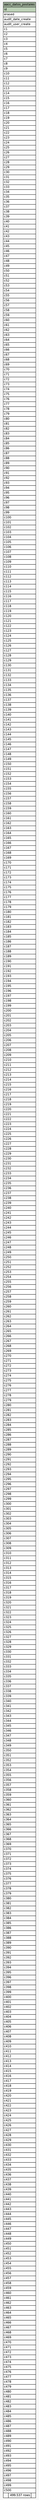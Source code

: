 // dot 2.38.0 on Linux 4.10.0-32-generic
digraph "aacc_datos_postales" {
  graph [
    rankdir="RL"
    bgcolor="#f7f7f7"
  ];
  node [
    fontname="Helvetica"
    fontsize="11"
    shape="plaintext"
  ];
  edge [
    arrowsize="0.8"
  ];
  "aacc_datos_postales" [
    label=<
    <TABLE BORDER="0" CELLBORDER="1" CELLSPACING="0" BGCOLOR="#ffffff">
      <TR><TD PORT="aacc_datos_postales.heading" COLSPAN="3" BGCOLOR="#9bab96" ALIGN="CENTER">aacc_datos_postales</TD></TR>
      <TR><TD PORT="id" COLSPAN="3" BGCOLOR="#bed1b8" ALIGN="LEFT">id</TD></TR>
      <TR><TD PORT="erased" COLSPAN="3" ALIGN="LEFT">erased</TD></TR>
      <TR><TD PORT="audit_date_create" COLSPAN="3" ALIGN="LEFT">audit_date_create</TD></TR>
      <TR><TD PORT="audit_user_create" COLSPAN="3" ALIGN="LEFT">audit_user_create</TD></TR>
      <TR><TD PORT="c1" COLSPAN="3" ALIGN="LEFT">c1</TD></TR>
      <TR><TD PORT="c2" COLSPAN="3" ALIGN="LEFT">c2</TD></TR>
      <TR><TD PORT="c3" COLSPAN="3" ALIGN="LEFT">c3</TD></TR>
      <TR><TD PORT="c4" COLSPAN="3" ALIGN="LEFT">c4</TD></TR>
      <TR><TD PORT="c5" COLSPAN="3" ALIGN="LEFT">c5</TD></TR>
      <TR><TD PORT="c6" COLSPAN="3" ALIGN="LEFT">c6</TD></TR>
      <TR><TD PORT="c7" COLSPAN="3" ALIGN="LEFT">c7</TD></TR>
      <TR><TD PORT="c8" COLSPAN="3" ALIGN="LEFT">c8</TD></TR>
      <TR><TD PORT="c9" COLSPAN="3" ALIGN="LEFT">c9</TD></TR>
      <TR><TD PORT="c10" COLSPAN="3" ALIGN="LEFT">c10</TD></TR>
      <TR><TD PORT="c11" COLSPAN="3" ALIGN="LEFT">c11</TD></TR>
      <TR><TD PORT="c12" COLSPAN="3" ALIGN="LEFT">c12</TD></TR>
      <TR><TD PORT="c13" COLSPAN="3" ALIGN="LEFT">c13</TD></TR>
      <TR><TD PORT="c14" COLSPAN="3" ALIGN="LEFT">c14</TD></TR>
      <TR><TD PORT="c15" COLSPAN="3" ALIGN="LEFT">c15</TD></TR>
      <TR><TD PORT="c16" COLSPAN="3" ALIGN="LEFT">c16</TD></TR>
      <TR><TD PORT="c17" COLSPAN="3" ALIGN="LEFT">c17</TD></TR>
      <TR><TD PORT="c18" COLSPAN="3" ALIGN="LEFT">c18</TD></TR>
      <TR><TD PORT="c19" COLSPAN="3" ALIGN="LEFT">c19</TD></TR>
      <TR><TD PORT="c20" COLSPAN="3" ALIGN="LEFT">c20</TD></TR>
      <TR><TD PORT="c21" COLSPAN="3" ALIGN="LEFT">c21</TD></TR>
      <TR><TD PORT="c22" COLSPAN="3" ALIGN="LEFT">c22</TD></TR>
      <TR><TD PORT="c23" COLSPAN="3" ALIGN="LEFT">c23</TD></TR>
      <TR><TD PORT="c24" COLSPAN="3" ALIGN="LEFT">c24</TD></TR>
      <TR><TD PORT="c25" COLSPAN="3" ALIGN="LEFT">c25</TD></TR>
      <TR><TD PORT="c26" COLSPAN="3" ALIGN="LEFT">c26</TD></TR>
      <TR><TD PORT="c27" COLSPAN="3" ALIGN="LEFT">c27</TD></TR>
      <TR><TD PORT="c28" COLSPAN="3" ALIGN="LEFT">c28</TD></TR>
      <TR><TD PORT="c29" COLSPAN="3" ALIGN="LEFT">c29</TD></TR>
      <TR><TD PORT="c30" COLSPAN="3" ALIGN="LEFT">c30</TD></TR>
      <TR><TD PORT="c31" COLSPAN="3" ALIGN="LEFT">c31</TD></TR>
      <TR><TD PORT="c32" COLSPAN="3" ALIGN="LEFT">c32</TD></TR>
      <TR><TD PORT="c33" COLSPAN="3" ALIGN="LEFT">c33</TD></TR>
      <TR><TD PORT="c34" COLSPAN="3" ALIGN="LEFT">c34</TD></TR>
      <TR><TD PORT="c35" COLSPAN="3" ALIGN="LEFT">c35</TD></TR>
      <TR><TD PORT="c36" COLSPAN="3" ALIGN="LEFT">c36</TD></TR>
      <TR><TD PORT="c37" COLSPAN="3" ALIGN="LEFT">c37</TD></TR>
      <TR><TD PORT="c38" COLSPAN="3" ALIGN="LEFT">c38</TD></TR>
      <TR><TD PORT="c39" COLSPAN="3" ALIGN="LEFT">c39</TD></TR>
      <TR><TD PORT="c40" COLSPAN="3" ALIGN="LEFT">c40</TD></TR>
      <TR><TD PORT="c41" COLSPAN="3" ALIGN="LEFT">c41</TD></TR>
      <TR><TD PORT="c42" COLSPAN="3" ALIGN="LEFT">c42</TD></TR>
      <TR><TD PORT="c43" COLSPAN="3" ALIGN="LEFT">c43</TD></TR>
      <TR><TD PORT="c44" COLSPAN="3" ALIGN="LEFT">c44</TD></TR>
      <TR><TD PORT="c45" COLSPAN="3" ALIGN="LEFT">c45</TD></TR>
      <TR><TD PORT="c46" COLSPAN="3" ALIGN="LEFT">c46</TD></TR>
      <TR><TD PORT="c47" COLSPAN="3" ALIGN="LEFT">c47</TD></TR>
      <TR><TD PORT="c48" COLSPAN="3" ALIGN="LEFT">c48</TD></TR>
      <TR><TD PORT="c49" COLSPAN="3" ALIGN="LEFT">c49</TD></TR>
      <TR><TD PORT="c50" COLSPAN="3" ALIGN="LEFT">c50</TD></TR>
      <TR><TD PORT="c51" COLSPAN="3" ALIGN="LEFT">c51</TD></TR>
      <TR><TD PORT="c52" COLSPAN="3" ALIGN="LEFT">c52</TD></TR>
      <TR><TD PORT="c53" COLSPAN="3" ALIGN="LEFT">c53</TD></TR>
      <TR><TD PORT="c54" COLSPAN="3" ALIGN="LEFT">c54</TD></TR>
      <TR><TD PORT="c55" COLSPAN="3" ALIGN="LEFT">c55</TD></TR>
      <TR><TD PORT="c56" COLSPAN="3" ALIGN="LEFT">c56</TD></TR>
      <TR><TD PORT="c57" COLSPAN="3" ALIGN="LEFT">c57</TD></TR>
      <TR><TD PORT="c58" COLSPAN="3" ALIGN="LEFT">c58</TD></TR>
      <TR><TD PORT="c59" COLSPAN="3" ALIGN="LEFT">c59</TD></TR>
      <TR><TD PORT="c60" COLSPAN="3" ALIGN="LEFT">c60</TD></TR>
      <TR><TD PORT="c61" COLSPAN="3" ALIGN="LEFT">c61</TD></TR>
      <TR><TD PORT="c62" COLSPAN="3" ALIGN="LEFT">c62</TD></TR>
      <TR><TD PORT="c63" COLSPAN="3" ALIGN="LEFT">c63</TD></TR>
      <TR><TD PORT="c64" COLSPAN="3" ALIGN="LEFT">c64</TD></TR>
      <TR><TD PORT="c65" COLSPAN="3" ALIGN="LEFT">c65</TD></TR>
      <TR><TD PORT="c66" COLSPAN="3" ALIGN="LEFT">c66</TD></TR>
      <TR><TD PORT="c67" COLSPAN="3" ALIGN="LEFT">c67</TD></TR>
      <TR><TD PORT="c68" COLSPAN="3" ALIGN="LEFT">c68</TD></TR>
      <TR><TD PORT="c69" COLSPAN="3" ALIGN="LEFT">c69</TD></TR>
      <TR><TD PORT="c70" COLSPAN="3" ALIGN="LEFT">c70</TD></TR>
      <TR><TD PORT="c71" COLSPAN="3" ALIGN="LEFT">c71</TD></TR>
      <TR><TD PORT="c72" COLSPAN="3" ALIGN="LEFT">c72</TD></TR>
      <TR><TD PORT="c73" COLSPAN="3" ALIGN="LEFT">c73</TD></TR>
      <TR><TD PORT="c74" COLSPAN="3" ALIGN="LEFT">c74</TD></TR>
      <TR><TD PORT="c75" COLSPAN="3" ALIGN="LEFT">c75</TD></TR>
      <TR><TD PORT="c76" COLSPAN="3" ALIGN="LEFT">c76</TD></TR>
      <TR><TD PORT="c77" COLSPAN="3" ALIGN="LEFT">c77</TD></TR>
      <TR><TD PORT="c78" COLSPAN="3" ALIGN="LEFT">c78</TD></TR>
      <TR><TD PORT="c79" COLSPAN="3" ALIGN="LEFT">c79</TD></TR>
      <TR><TD PORT="c80" COLSPAN="3" ALIGN="LEFT">c80</TD></TR>
      <TR><TD PORT="c81" COLSPAN="3" ALIGN="LEFT">c81</TD></TR>
      <TR><TD PORT="c82" COLSPAN="3" ALIGN="LEFT">c82</TD></TR>
      <TR><TD PORT="c83" COLSPAN="3" ALIGN="LEFT">c83</TD></TR>
      <TR><TD PORT="c84" COLSPAN="3" ALIGN="LEFT">c84</TD></TR>
      <TR><TD PORT="c85" COLSPAN="3" ALIGN="LEFT">c85</TD></TR>
      <TR><TD PORT="c86" COLSPAN="3" ALIGN="LEFT">c86</TD></TR>
      <TR><TD PORT="c87" COLSPAN="3" ALIGN="LEFT">c87</TD></TR>
      <TR><TD PORT="c88" COLSPAN="3" ALIGN="LEFT">c88</TD></TR>
      <TR><TD PORT="c89" COLSPAN="3" ALIGN="LEFT">c89</TD></TR>
      <TR><TD PORT="c90" COLSPAN="3" ALIGN="LEFT">c90</TD></TR>
      <TR><TD PORT="c91" COLSPAN="3" ALIGN="LEFT">c91</TD></TR>
      <TR><TD PORT="c92" COLSPAN="3" ALIGN="LEFT">c92</TD></TR>
      <TR><TD PORT="c93" COLSPAN="3" ALIGN="LEFT">c93</TD></TR>
      <TR><TD PORT="c94" COLSPAN="3" ALIGN="LEFT">c94</TD></TR>
      <TR><TD PORT="c95" COLSPAN="3" ALIGN="LEFT">c95</TD></TR>
      <TR><TD PORT="c96" COLSPAN="3" ALIGN="LEFT">c96</TD></TR>
      <TR><TD PORT="c97" COLSPAN="3" ALIGN="LEFT">c97</TD></TR>
      <TR><TD PORT="c98" COLSPAN="3" ALIGN="LEFT">c98</TD></TR>
      <TR><TD PORT="c99" COLSPAN="3" ALIGN="LEFT">c99</TD></TR>
      <TR><TD PORT="c100" COLSPAN="3" ALIGN="LEFT">c100</TD></TR>
      <TR><TD PORT="c101" COLSPAN="3" ALIGN="LEFT">c101</TD></TR>
      <TR><TD PORT="c102" COLSPAN="3" ALIGN="LEFT">c102</TD></TR>
      <TR><TD PORT="c103" COLSPAN="3" ALIGN="LEFT">c103</TD></TR>
      <TR><TD PORT="c104" COLSPAN="3" ALIGN="LEFT">c104</TD></TR>
      <TR><TD PORT="c105" COLSPAN="3" ALIGN="LEFT">c105</TD></TR>
      <TR><TD PORT="c106" COLSPAN="3" ALIGN="LEFT">c106</TD></TR>
      <TR><TD PORT="c107" COLSPAN="3" ALIGN="LEFT">c107</TD></TR>
      <TR><TD PORT="c108" COLSPAN="3" ALIGN="LEFT">c108</TD></TR>
      <TR><TD PORT="c109" COLSPAN="3" ALIGN="LEFT">c109</TD></TR>
      <TR><TD PORT="c110" COLSPAN="3" ALIGN="LEFT">c110</TD></TR>
      <TR><TD PORT="c111" COLSPAN="3" ALIGN="LEFT">c111</TD></TR>
      <TR><TD PORT="c112" COLSPAN="3" ALIGN="LEFT">c112</TD></TR>
      <TR><TD PORT="c113" COLSPAN="3" ALIGN="LEFT">c113</TD></TR>
      <TR><TD PORT="c114" COLSPAN="3" ALIGN="LEFT">c114</TD></TR>
      <TR><TD PORT="c115" COLSPAN="3" ALIGN="LEFT">c115</TD></TR>
      <TR><TD PORT="c116" COLSPAN="3" ALIGN="LEFT">c116</TD></TR>
      <TR><TD PORT="c117" COLSPAN="3" ALIGN="LEFT">c117</TD></TR>
      <TR><TD PORT="c118" COLSPAN="3" ALIGN="LEFT">c118</TD></TR>
      <TR><TD PORT="c119" COLSPAN="3" ALIGN="LEFT">c119</TD></TR>
      <TR><TD PORT="c120" COLSPAN="3" ALIGN="LEFT">c120</TD></TR>
      <TR><TD PORT="c121" COLSPAN="3" ALIGN="LEFT">c121</TD></TR>
      <TR><TD PORT="c122" COLSPAN="3" ALIGN="LEFT">c122</TD></TR>
      <TR><TD PORT="c123" COLSPAN="3" ALIGN="LEFT">c123</TD></TR>
      <TR><TD PORT="c124" COLSPAN="3" ALIGN="LEFT">c124</TD></TR>
      <TR><TD PORT="c125" COLSPAN="3" ALIGN="LEFT">c125</TD></TR>
      <TR><TD PORT="c126" COLSPAN="3" ALIGN="LEFT">c126</TD></TR>
      <TR><TD PORT="c127" COLSPAN="3" ALIGN="LEFT">c127</TD></TR>
      <TR><TD PORT="c128" COLSPAN="3" ALIGN="LEFT">c128</TD></TR>
      <TR><TD PORT="c129" COLSPAN="3" ALIGN="LEFT">c129</TD></TR>
      <TR><TD PORT="c130" COLSPAN="3" ALIGN="LEFT">c130</TD></TR>
      <TR><TD PORT="c131" COLSPAN="3" ALIGN="LEFT">c131</TD></TR>
      <TR><TD PORT="c132" COLSPAN="3" ALIGN="LEFT">c132</TD></TR>
      <TR><TD PORT="c133" COLSPAN="3" ALIGN="LEFT">c133</TD></TR>
      <TR><TD PORT="c134" COLSPAN="3" ALIGN="LEFT">c134</TD></TR>
      <TR><TD PORT="c135" COLSPAN="3" ALIGN="LEFT">c135</TD></TR>
      <TR><TD PORT="c136" COLSPAN="3" ALIGN="LEFT">c136</TD></TR>
      <TR><TD PORT="c137" COLSPAN="3" ALIGN="LEFT">c137</TD></TR>
      <TR><TD PORT="c138" COLSPAN="3" ALIGN="LEFT">c138</TD></TR>
      <TR><TD PORT="c139" COLSPAN="3" ALIGN="LEFT">c139</TD></TR>
      <TR><TD PORT="c140" COLSPAN="3" ALIGN="LEFT">c140</TD></TR>
      <TR><TD PORT="c141" COLSPAN="3" ALIGN="LEFT">c141</TD></TR>
      <TR><TD PORT="c142" COLSPAN="3" ALIGN="LEFT">c142</TD></TR>
      <TR><TD PORT="c143" COLSPAN="3" ALIGN="LEFT">c143</TD></TR>
      <TR><TD PORT="c144" COLSPAN="3" ALIGN="LEFT">c144</TD></TR>
      <TR><TD PORT="c145" COLSPAN="3" ALIGN="LEFT">c145</TD></TR>
      <TR><TD PORT="c146" COLSPAN="3" ALIGN="LEFT">c146</TD></TR>
      <TR><TD PORT="c147" COLSPAN="3" ALIGN="LEFT">c147</TD></TR>
      <TR><TD PORT="c148" COLSPAN="3" ALIGN="LEFT">c148</TD></TR>
      <TR><TD PORT="c149" COLSPAN="3" ALIGN="LEFT">c149</TD></TR>
      <TR><TD PORT="c150" COLSPAN="3" ALIGN="LEFT">c150</TD></TR>
      <TR><TD PORT="c151" COLSPAN="3" ALIGN="LEFT">c151</TD></TR>
      <TR><TD PORT="c152" COLSPAN="3" ALIGN="LEFT">c152</TD></TR>
      <TR><TD PORT="c153" COLSPAN="3" ALIGN="LEFT">c153</TD></TR>
      <TR><TD PORT="c154" COLSPAN="3" ALIGN="LEFT">c154</TD></TR>
      <TR><TD PORT="c155" COLSPAN="3" ALIGN="LEFT">c155</TD></TR>
      <TR><TD PORT="c156" COLSPAN="3" ALIGN="LEFT">c156</TD></TR>
      <TR><TD PORT="c157" COLSPAN="3" ALIGN="LEFT">c157</TD></TR>
      <TR><TD PORT="c158" COLSPAN="3" ALIGN="LEFT">c158</TD></TR>
      <TR><TD PORT="c159" COLSPAN="3" ALIGN="LEFT">c159</TD></TR>
      <TR><TD PORT="c160" COLSPAN="3" ALIGN="LEFT">c160</TD></TR>
      <TR><TD PORT="c161" COLSPAN="3" ALIGN="LEFT">c161</TD></TR>
      <TR><TD PORT="c162" COLSPAN="3" ALIGN="LEFT">c162</TD></TR>
      <TR><TD PORT="c163" COLSPAN="3" ALIGN="LEFT">c163</TD></TR>
      <TR><TD PORT="c164" COLSPAN="3" ALIGN="LEFT">c164</TD></TR>
      <TR><TD PORT="c165" COLSPAN="3" ALIGN="LEFT">c165</TD></TR>
      <TR><TD PORT="c166" COLSPAN="3" ALIGN="LEFT">c166</TD></TR>
      <TR><TD PORT="c167" COLSPAN="3" ALIGN="LEFT">c167</TD></TR>
      <TR><TD PORT="c168" COLSPAN="3" ALIGN="LEFT">c168</TD></TR>
      <TR><TD PORT="c169" COLSPAN="3" ALIGN="LEFT">c169</TD></TR>
      <TR><TD PORT="c170" COLSPAN="3" ALIGN="LEFT">c170</TD></TR>
      <TR><TD PORT="c171" COLSPAN="3" ALIGN="LEFT">c171</TD></TR>
      <TR><TD PORT="c172" COLSPAN="3" ALIGN="LEFT">c172</TD></TR>
      <TR><TD PORT="c173" COLSPAN="3" ALIGN="LEFT">c173</TD></TR>
      <TR><TD PORT="c174" COLSPAN="3" ALIGN="LEFT">c174</TD></TR>
      <TR><TD PORT="c175" COLSPAN="3" ALIGN="LEFT">c175</TD></TR>
      <TR><TD PORT="c176" COLSPAN="3" ALIGN="LEFT">c176</TD></TR>
      <TR><TD PORT="c177" COLSPAN="3" ALIGN="LEFT">c177</TD></TR>
      <TR><TD PORT="c178" COLSPAN="3" ALIGN="LEFT">c178</TD></TR>
      <TR><TD PORT="c179" COLSPAN="3" ALIGN="LEFT">c179</TD></TR>
      <TR><TD PORT="c180" COLSPAN="3" ALIGN="LEFT">c180</TD></TR>
      <TR><TD PORT="c181" COLSPAN="3" ALIGN="LEFT">c181</TD></TR>
      <TR><TD PORT="c182" COLSPAN="3" ALIGN="LEFT">c182</TD></TR>
      <TR><TD PORT="c183" COLSPAN="3" ALIGN="LEFT">c183</TD></TR>
      <TR><TD PORT="c184" COLSPAN="3" ALIGN="LEFT">c184</TD></TR>
      <TR><TD PORT="c185" COLSPAN="3" ALIGN="LEFT">c185</TD></TR>
      <TR><TD PORT="c186" COLSPAN="3" ALIGN="LEFT">c186</TD></TR>
      <TR><TD PORT="c187" COLSPAN="3" ALIGN="LEFT">c187</TD></TR>
      <TR><TD PORT="c188" COLSPAN="3" ALIGN="LEFT">c188</TD></TR>
      <TR><TD PORT="c189" COLSPAN="3" ALIGN="LEFT">c189</TD></TR>
      <TR><TD PORT="c190" COLSPAN="3" ALIGN="LEFT">c190</TD></TR>
      <TR><TD PORT="c191" COLSPAN="3" ALIGN="LEFT">c191</TD></TR>
      <TR><TD PORT="c192" COLSPAN="3" ALIGN="LEFT">c192</TD></TR>
      <TR><TD PORT="c193" COLSPAN="3" ALIGN="LEFT">c193</TD></TR>
      <TR><TD PORT="c194" COLSPAN="3" ALIGN="LEFT">c194</TD></TR>
      <TR><TD PORT="c195" COLSPAN="3" ALIGN="LEFT">c195</TD></TR>
      <TR><TD PORT="c196" COLSPAN="3" ALIGN="LEFT">c196</TD></TR>
      <TR><TD PORT="c197" COLSPAN="3" ALIGN="LEFT">c197</TD></TR>
      <TR><TD PORT="c198" COLSPAN="3" ALIGN="LEFT">c198</TD></TR>
      <TR><TD PORT="c199" COLSPAN="3" ALIGN="LEFT">c199</TD></TR>
      <TR><TD PORT="c200" COLSPAN="3" ALIGN="LEFT">c200</TD></TR>
      <TR><TD PORT="c201" COLSPAN="3" ALIGN="LEFT">c201</TD></TR>
      <TR><TD PORT="c202" COLSPAN="3" ALIGN="LEFT">c202</TD></TR>
      <TR><TD PORT="c203" COLSPAN="3" ALIGN="LEFT">c203</TD></TR>
      <TR><TD PORT="c204" COLSPAN="3" ALIGN="LEFT">c204</TD></TR>
      <TR><TD PORT="c205" COLSPAN="3" ALIGN="LEFT">c205</TD></TR>
      <TR><TD PORT="c206" COLSPAN="3" ALIGN="LEFT">c206</TD></TR>
      <TR><TD PORT="c207" COLSPAN="3" ALIGN="LEFT">c207</TD></TR>
      <TR><TD PORT="c208" COLSPAN="3" ALIGN="LEFT">c208</TD></TR>
      <TR><TD PORT="c209" COLSPAN="3" ALIGN="LEFT">c209</TD></TR>
      <TR><TD PORT="c210" COLSPAN="3" ALIGN="LEFT">c210</TD></TR>
      <TR><TD PORT="c211" COLSPAN="3" ALIGN="LEFT">c211</TD></TR>
      <TR><TD PORT="c212" COLSPAN="3" ALIGN="LEFT">c212</TD></TR>
      <TR><TD PORT="c213" COLSPAN="3" ALIGN="LEFT">c213</TD></TR>
      <TR><TD PORT="c214" COLSPAN="3" ALIGN="LEFT">c214</TD></TR>
      <TR><TD PORT="c215" COLSPAN="3" ALIGN="LEFT">c215</TD></TR>
      <TR><TD PORT="c216" COLSPAN="3" ALIGN="LEFT">c216</TD></TR>
      <TR><TD PORT="c217" COLSPAN="3" ALIGN="LEFT">c217</TD></TR>
      <TR><TD PORT="c218" COLSPAN="3" ALIGN="LEFT">c218</TD></TR>
      <TR><TD PORT="c219" COLSPAN="3" ALIGN="LEFT">c219</TD></TR>
      <TR><TD PORT="c220" COLSPAN="3" ALIGN="LEFT">c220</TD></TR>
      <TR><TD PORT="c221" COLSPAN="3" ALIGN="LEFT">c221</TD></TR>
      <TR><TD PORT="c222" COLSPAN="3" ALIGN="LEFT">c222</TD></TR>
      <TR><TD PORT="c223" COLSPAN="3" ALIGN="LEFT">c223</TD></TR>
      <TR><TD PORT="c224" COLSPAN="3" ALIGN="LEFT">c224</TD></TR>
      <TR><TD PORT="c225" COLSPAN="3" ALIGN="LEFT">c225</TD></TR>
      <TR><TD PORT="c226" COLSPAN="3" ALIGN="LEFT">c226</TD></TR>
      <TR><TD PORT="c227" COLSPAN="3" ALIGN="LEFT">c227</TD></TR>
      <TR><TD PORT="c228" COLSPAN="3" ALIGN="LEFT">c228</TD></TR>
      <TR><TD PORT="c229" COLSPAN="3" ALIGN="LEFT">c229</TD></TR>
      <TR><TD PORT="c230" COLSPAN="3" ALIGN="LEFT">c230</TD></TR>
      <TR><TD PORT="c231" COLSPAN="3" ALIGN="LEFT">c231</TD></TR>
      <TR><TD PORT="c232" COLSPAN="3" ALIGN="LEFT">c232</TD></TR>
      <TR><TD PORT="c233" COLSPAN="3" ALIGN="LEFT">c233</TD></TR>
      <TR><TD PORT="c234" COLSPAN="3" ALIGN="LEFT">c234</TD></TR>
      <TR><TD PORT="c235" COLSPAN="3" ALIGN="LEFT">c235</TD></TR>
      <TR><TD PORT="c236" COLSPAN="3" ALIGN="LEFT">c236</TD></TR>
      <TR><TD PORT="c237" COLSPAN="3" ALIGN="LEFT">c237</TD></TR>
      <TR><TD PORT="c238" COLSPAN="3" ALIGN="LEFT">c238</TD></TR>
      <TR><TD PORT="c239" COLSPAN="3" ALIGN="LEFT">c239</TD></TR>
      <TR><TD PORT="c240" COLSPAN="3" ALIGN="LEFT">c240</TD></TR>
      <TR><TD PORT="c241" COLSPAN="3" ALIGN="LEFT">c241</TD></TR>
      <TR><TD PORT="c242" COLSPAN="3" ALIGN="LEFT">c242</TD></TR>
      <TR><TD PORT="c243" COLSPAN="3" ALIGN="LEFT">c243</TD></TR>
      <TR><TD PORT="c244" COLSPAN="3" ALIGN="LEFT">c244</TD></TR>
      <TR><TD PORT="c245" COLSPAN="3" ALIGN="LEFT">c245</TD></TR>
      <TR><TD PORT="c246" COLSPAN="3" ALIGN="LEFT">c246</TD></TR>
      <TR><TD PORT="c247" COLSPAN="3" ALIGN="LEFT">c247</TD></TR>
      <TR><TD PORT="c248" COLSPAN="3" ALIGN="LEFT">c248</TD></TR>
      <TR><TD PORT="c249" COLSPAN="3" ALIGN="LEFT">c249</TD></TR>
      <TR><TD PORT="c250" COLSPAN="3" ALIGN="LEFT">c250</TD></TR>
      <TR><TD PORT="c251" COLSPAN="3" ALIGN="LEFT">c251</TD></TR>
      <TR><TD PORT="c252" COLSPAN="3" ALIGN="LEFT">c252</TD></TR>
      <TR><TD PORT="c253" COLSPAN="3" ALIGN="LEFT">c253</TD></TR>
      <TR><TD PORT="c254" COLSPAN="3" ALIGN="LEFT">c254</TD></TR>
      <TR><TD PORT="c255" COLSPAN="3" ALIGN="LEFT">c255</TD></TR>
      <TR><TD PORT="c256" COLSPAN="3" ALIGN="LEFT">c256</TD></TR>
      <TR><TD PORT="c257" COLSPAN="3" ALIGN="LEFT">c257</TD></TR>
      <TR><TD PORT="c258" COLSPAN="3" ALIGN="LEFT">c258</TD></TR>
      <TR><TD PORT="c259" COLSPAN="3" ALIGN="LEFT">c259</TD></TR>
      <TR><TD PORT="c260" COLSPAN="3" ALIGN="LEFT">c260</TD></TR>
      <TR><TD PORT="c261" COLSPAN="3" ALIGN="LEFT">c261</TD></TR>
      <TR><TD PORT="c262" COLSPAN="3" ALIGN="LEFT">c262</TD></TR>
      <TR><TD PORT="c263" COLSPAN="3" ALIGN="LEFT">c263</TD></TR>
      <TR><TD PORT="c264" COLSPAN="3" ALIGN="LEFT">c264</TD></TR>
      <TR><TD PORT="c265" COLSPAN="3" ALIGN="LEFT">c265</TD></TR>
      <TR><TD PORT="c266" COLSPAN="3" ALIGN="LEFT">c266</TD></TR>
      <TR><TD PORT="c267" COLSPAN="3" ALIGN="LEFT">c267</TD></TR>
      <TR><TD PORT="c268" COLSPAN="3" ALIGN="LEFT">c268</TD></TR>
      <TR><TD PORT="c269" COLSPAN="3" ALIGN="LEFT">c269</TD></TR>
      <TR><TD PORT="c270" COLSPAN="3" ALIGN="LEFT">c270</TD></TR>
      <TR><TD PORT="c271" COLSPAN="3" ALIGN="LEFT">c271</TD></TR>
      <TR><TD PORT="c272" COLSPAN="3" ALIGN="LEFT">c272</TD></TR>
      <TR><TD PORT="c273" COLSPAN="3" ALIGN="LEFT">c273</TD></TR>
      <TR><TD PORT="c274" COLSPAN="3" ALIGN="LEFT">c274</TD></TR>
      <TR><TD PORT="c275" COLSPAN="3" ALIGN="LEFT">c275</TD></TR>
      <TR><TD PORT="c276" COLSPAN="3" ALIGN="LEFT">c276</TD></TR>
      <TR><TD PORT="c277" COLSPAN="3" ALIGN="LEFT">c277</TD></TR>
      <TR><TD PORT="c278" COLSPAN="3" ALIGN="LEFT">c278</TD></TR>
      <TR><TD PORT="c279" COLSPAN="3" ALIGN="LEFT">c279</TD></TR>
      <TR><TD PORT="c280" COLSPAN="3" ALIGN="LEFT">c280</TD></TR>
      <TR><TD PORT="c281" COLSPAN="3" ALIGN="LEFT">c281</TD></TR>
      <TR><TD PORT="c282" COLSPAN="3" ALIGN="LEFT">c282</TD></TR>
      <TR><TD PORT="c283" COLSPAN="3" ALIGN="LEFT">c283</TD></TR>
      <TR><TD PORT="c284" COLSPAN="3" ALIGN="LEFT">c284</TD></TR>
      <TR><TD PORT="c285" COLSPAN="3" ALIGN="LEFT">c285</TD></TR>
      <TR><TD PORT="c286" COLSPAN="3" ALIGN="LEFT">c286</TD></TR>
      <TR><TD PORT="c287" COLSPAN="3" ALIGN="LEFT">c287</TD></TR>
      <TR><TD PORT="c288" COLSPAN="3" ALIGN="LEFT">c288</TD></TR>
      <TR><TD PORT="c289" COLSPAN="3" ALIGN="LEFT">c289</TD></TR>
      <TR><TD PORT="c290" COLSPAN="3" ALIGN="LEFT">c290</TD></TR>
      <TR><TD PORT="c291" COLSPAN="3" ALIGN="LEFT">c291</TD></TR>
      <TR><TD PORT="c292" COLSPAN="3" ALIGN="LEFT">c292</TD></TR>
      <TR><TD PORT="c293" COLSPAN="3" ALIGN="LEFT">c293</TD></TR>
      <TR><TD PORT="c294" COLSPAN="3" ALIGN="LEFT">c294</TD></TR>
      <TR><TD PORT="c295" COLSPAN="3" ALIGN="LEFT">c295</TD></TR>
      <TR><TD PORT="c296" COLSPAN="3" ALIGN="LEFT">c296</TD></TR>
      <TR><TD PORT="c297" COLSPAN="3" ALIGN="LEFT">c297</TD></TR>
      <TR><TD PORT="c298" COLSPAN="3" ALIGN="LEFT">c298</TD></TR>
      <TR><TD PORT="c299" COLSPAN="3" ALIGN="LEFT">c299</TD></TR>
      <TR><TD PORT="c300" COLSPAN="3" ALIGN="LEFT">c300</TD></TR>
      <TR><TD PORT="c301" COLSPAN="3" ALIGN="LEFT">c301</TD></TR>
      <TR><TD PORT="c302" COLSPAN="3" ALIGN="LEFT">c302</TD></TR>
      <TR><TD PORT="c303" COLSPAN="3" ALIGN="LEFT">c303</TD></TR>
      <TR><TD PORT="c304" COLSPAN="3" ALIGN="LEFT">c304</TD></TR>
      <TR><TD PORT="c305" COLSPAN="3" ALIGN="LEFT">c305</TD></TR>
      <TR><TD PORT="c306" COLSPAN="3" ALIGN="LEFT">c306</TD></TR>
      <TR><TD PORT="c307" COLSPAN="3" ALIGN="LEFT">c307</TD></TR>
      <TR><TD PORT="c308" COLSPAN="3" ALIGN="LEFT">c308</TD></TR>
      <TR><TD PORT="c309" COLSPAN="3" ALIGN="LEFT">c309</TD></TR>
      <TR><TD PORT="c310" COLSPAN="3" ALIGN="LEFT">c310</TD></TR>
      <TR><TD PORT="c311" COLSPAN="3" ALIGN="LEFT">c311</TD></TR>
      <TR><TD PORT="c312" COLSPAN="3" ALIGN="LEFT">c312</TD></TR>
      <TR><TD PORT="c313" COLSPAN="3" ALIGN="LEFT">c313</TD></TR>
      <TR><TD PORT="c314" COLSPAN="3" ALIGN="LEFT">c314</TD></TR>
      <TR><TD PORT="c315" COLSPAN="3" ALIGN="LEFT">c315</TD></TR>
      <TR><TD PORT="c316" COLSPAN="3" ALIGN="LEFT">c316</TD></TR>
      <TR><TD PORT="c317" COLSPAN="3" ALIGN="LEFT">c317</TD></TR>
      <TR><TD PORT="c318" COLSPAN="3" ALIGN="LEFT">c318</TD></TR>
      <TR><TD PORT="c319" COLSPAN="3" ALIGN="LEFT">c319</TD></TR>
      <TR><TD PORT="c320" COLSPAN="3" ALIGN="LEFT">c320</TD></TR>
      <TR><TD PORT="c321" COLSPAN="3" ALIGN="LEFT">c321</TD></TR>
      <TR><TD PORT="c322" COLSPAN="3" ALIGN="LEFT">c322</TD></TR>
      <TR><TD PORT="c323" COLSPAN="3" ALIGN="LEFT">c323</TD></TR>
      <TR><TD PORT="c324" COLSPAN="3" ALIGN="LEFT">c324</TD></TR>
      <TR><TD PORT="c325" COLSPAN="3" ALIGN="LEFT">c325</TD></TR>
      <TR><TD PORT="c326" COLSPAN="3" ALIGN="LEFT">c326</TD></TR>
      <TR><TD PORT="c327" COLSPAN="3" ALIGN="LEFT">c327</TD></TR>
      <TR><TD PORT="c328" COLSPAN="3" ALIGN="LEFT">c328</TD></TR>
      <TR><TD PORT="c329" COLSPAN="3" ALIGN="LEFT">c329</TD></TR>
      <TR><TD PORT="c330" COLSPAN="3" ALIGN="LEFT">c330</TD></TR>
      <TR><TD PORT="c331" COLSPAN="3" ALIGN="LEFT">c331</TD></TR>
      <TR><TD PORT="c332" COLSPAN="3" ALIGN="LEFT">c332</TD></TR>
      <TR><TD PORT="c333" COLSPAN="3" ALIGN="LEFT">c333</TD></TR>
      <TR><TD PORT="c334" COLSPAN="3" ALIGN="LEFT">c334</TD></TR>
      <TR><TD PORT="c335" COLSPAN="3" ALIGN="LEFT">c335</TD></TR>
      <TR><TD PORT="c336" COLSPAN="3" ALIGN="LEFT">c336</TD></TR>
      <TR><TD PORT="c337" COLSPAN="3" ALIGN="LEFT">c337</TD></TR>
      <TR><TD PORT="c338" COLSPAN="3" ALIGN="LEFT">c338</TD></TR>
      <TR><TD PORT="c339" COLSPAN="3" ALIGN="LEFT">c339</TD></TR>
      <TR><TD PORT="c340" COLSPAN="3" ALIGN="LEFT">c340</TD></TR>
      <TR><TD PORT="c341" COLSPAN="3" ALIGN="LEFT">c341</TD></TR>
      <TR><TD PORT="c342" COLSPAN="3" ALIGN="LEFT">c342</TD></TR>
      <TR><TD PORT="c343" COLSPAN="3" ALIGN="LEFT">c343</TD></TR>
      <TR><TD PORT="c344" COLSPAN="3" ALIGN="LEFT">c344</TD></TR>
      <TR><TD PORT="c345" COLSPAN="3" ALIGN="LEFT">c345</TD></TR>
      <TR><TD PORT="c346" COLSPAN="3" ALIGN="LEFT">c346</TD></TR>
      <TR><TD PORT="c347" COLSPAN="3" ALIGN="LEFT">c347</TD></TR>
      <TR><TD PORT="c348" COLSPAN="3" ALIGN="LEFT">c348</TD></TR>
      <TR><TD PORT="c349" COLSPAN="3" ALIGN="LEFT">c349</TD></TR>
      <TR><TD PORT="c350" COLSPAN="3" ALIGN="LEFT">c350</TD></TR>
      <TR><TD PORT="c351" COLSPAN="3" ALIGN="LEFT">c351</TD></TR>
      <TR><TD PORT="c352" COLSPAN="3" ALIGN="LEFT">c352</TD></TR>
      <TR><TD PORT="c353" COLSPAN="3" ALIGN="LEFT">c353</TD></TR>
      <TR><TD PORT="c354" COLSPAN="3" ALIGN="LEFT">c354</TD></TR>
      <TR><TD PORT="c355" COLSPAN="3" ALIGN="LEFT">c355</TD></TR>
      <TR><TD PORT="c356" COLSPAN="3" ALIGN="LEFT">c356</TD></TR>
      <TR><TD PORT="c357" COLSPAN="3" ALIGN="LEFT">c357</TD></TR>
      <TR><TD PORT="c358" COLSPAN="3" ALIGN="LEFT">c358</TD></TR>
      <TR><TD PORT="c359" COLSPAN="3" ALIGN="LEFT">c359</TD></TR>
      <TR><TD PORT="c360" COLSPAN="3" ALIGN="LEFT">c360</TD></TR>
      <TR><TD PORT="c361" COLSPAN="3" ALIGN="LEFT">c361</TD></TR>
      <TR><TD PORT="c362" COLSPAN="3" ALIGN="LEFT">c362</TD></TR>
      <TR><TD PORT="c363" COLSPAN="3" ALIGN="LEFT">c363</TD></TR>
      <TR><TD PORT="c364" COLSPAN="3" ALIGN="LEFT">c364</TD></TR>
      <TR><TD PORT="c365" COLSPAN="3" ALIGN="LEFT">c365</TD></TR>
      <TR><TD PORT="c366" COLSPAN="3" ALIGN="LEFT">c366</TD></TR>
      <TR><TD PORT="c367" COLSPAN="3" ALIGN="LEFT">c367</TD></TR>
      <TR><TD PORT="c368" COLSPAN="3" ALIGN="LEFT">c368</TD></TR>
      <TR><TD PORT="c369" COLSPAN="3" ALIGN="LEFT">c369</TD></TR>
      <TR><TD PORT="c370" COLSPAN="3" ALIGN="LEFT">c370</TD></TR>
      <TR><TD PORT="c371" COLSPAN="3" ALIGN="LEFT">c371</TD></TR>
      <TR><TD PORT="c372" COLSPAN="3" ALIGN="LEFT">c372</TD></TR>
      <TR><TD PORT="c373" COLSPAN="3" ALIGN="LEFT">c373</TD></TR>
      <TR><TD PORT="c374" COLSPAN="3" ALIGN="LEFT">c374</TD></TR>
      <TR><TD PORT="c375" COLSPAN="3" ALIGN="LEFT">c375</TD></TR>
      <TR><TD PORT="c376" COLSPAN="3" ALIGN="LEFT">c376</TD></TR>
      <TR><TD PORT="c377" COLSPAN="3" ALIGN="LEFT">c377</TD></TR>
      <TR><TD PORT="c378" COLSPAN="3" ALIGN="LEFT">c378</TD></TR>
      <TR><TD PORT="c379" COLSPAN="3" ALIGN="LEFT">c379</TD></TR>
      <TR><TD PORT="c380" COLSPAN="3" ALIGN="LEFT">c380</TD></TR>
      <TR><TD PORT="c381" COLSPAN="3" ALIGN="LEFT">c381</TD></TR>
      <TR><TD PORT="c382" COLSPAN="3" ALIGN="LEFT">c382</TD></TR>
      <TR><TD PORT="c383" COLSPAN="3" ALIGN="LEFT">c383</TD></TR>
      <TR><TD PORT="c384" COLSPAN="3" ALIGN="LEFT">c384</TD></TR>
      <TR><TD PORT="c385" COLSPAN="3" ALIGN="LEFT">c385</TD></TR>
      <TR><TD PORT="c386" COLSPAN="3" ALIGN="LEFT">c386</TD></TR>
      <TR><TD PORT="c387" COLSPAN="3" ALIGN="LEFT">c387</TD></TR>
      <TR><TD PORT="c388" COLSPAN="3" ALIGN="LEFT">c388</TD></TR>
      <TR><TD PORT="c389" COLSPAN="3" ALIGN="LEFT">c389</TD></TR>
      <TR><TD PORT="c390" COLSPAN="3" ALIGN="LEFT">c390</TD></TR>
      <TR><TD PORT="c391" COLSPAN="3" ALIGN="LEFT">c391</TD></TR>
      <TR><TD PORT="c392" COLSPAN="3" ALIGN="LEFT">c392</TD></TR>
      <TR><TD PORT="c393" COLSPAN="3" ALIGN="LEFT">c393</TD></TR>
      <TR><TD PORT="c394" COLSPAN="3" ALIGN="LEFT">c394</TD></TR>
      <TR><TD PORT="c395" COLSPAN="3" ALIGN="LEFT">c395</TD></TR>
      <TR><TD PORT="c396" COLSPAN="3" ALIGN="LEFT">c396</TD></TR>
      <TR><TD PORT="c397" COLSPAN="3" ALIGN="LEFT">c397</TD></TR>
      <TR><TD PORT="c398" COLSPAN="3" ALIGN="LEFT">c398</TD></TR>
      <TR><TD PORT="c399" COLSPAN="3" ALIGN="LEFT">c399</TD></TR>
      <TR><TD PORT="c400" COLSPAN="3" ALIGN="LEFT">c400</TD></TR>
      <TR><TD PORT="c401" COLSPAN="3" ALIGN="LEFT">c401</TD></TR>
      <TR><TD PORT="c402" COLSPAN="3" ALIGN="LEFT">c402</TD></TR>
      <TR><TD PORT="c403" COLSPAN="3" ALIGN="LEFT">c403</TD></TR>
      <TR><TD PORT="c404" COLSPAN="3" ALIGN="LEFT">c404</TD></TR>
      <TR><TD PORT="c405" COLSPAN="3" ALIGN="LEFT">c405</TD></TR>
      <TR><TD PORT="c406" COLSPAN="3" ALIGN="LEFT">c406</TD></TR>
      <TR><TD PORT="c407" COLSPAN="3" ALIGN="LEFT">c407</TD></TR>
      <TR><TD PORT="c408" COLSPAN="3" ALIGN="LEFT">c408</TD></TR>
      <TR><TD PORT="c409" COLSPAN="3" ALIGN="LEFT">c409</TD></TR>
      <TR><TD PORT="c410" COLSPAN="3" ALIGN="LEFT">c410</TD></TR>
      <TR><TD PORT="c411" COLSPAN="3" ALIGN="LEFT">c411</TD></TR>
      <TR><TD PORT="c412" COLSPAN="3" ALIGN="LEFT">c412</TD></TR>
      <TR><TD PORT="c413" COLSPAN="3" ALIGN="LEFT">c413</TD></TR>
      <TR><TD PORT="c414" COLSPAN="3" ALIGN="LEFT">c414</TD></TR>
      <TR><TD PORT="c415" COLSPAN="3" ALIGN="LEFT">c415</TD></TR>
      <TR><TD PORT="c416" COLSPAN="3" ALIGN="LEFT">c416</TD></TR>
      <TR><TD PORT="c417" COLSPAN="3" ALIGN="LEFT">c417</TD></TR>
      <TR><TD PORT="c418" COLSPAN="3" ALIGN="LEFT">c418</TD></TR>
      <TR><TD PORT="c419" COLSPAN="3" ALIGN="LEFT">c419</TD></TR>
      <TR><TD PORT="c420" COLSPAN="3" ALIGN="LEFT">c420</TD></TR>
      <TR><TD PORT="c421" COLSPAN="3" ALIGN="LEFT">c421</TD></TR>
      <TR><TD PORT="c422" COLSPAN="3" ALIGN="LEFT">c422</TD></TR>
      <TR><TD PORT="c423" COLSPAN="3" ALIGN="LEFT">c423</TD></TR>
      <TR><TD PORT="c424" COLSPAN="3" ALIGN="LEFT">c424</TD></TR>
      <TR><TD PORT="c425" COLSPAN="3" ALIGN="LEFT">c425</TD></TR>
      <TR><TD PORT="c426" COLSPAN="3" ALIGN="LEFT">c426</TD></TR>
      <TR><TD PORT="c427" COLSPAN="3" ALIGN="LEFT">c427</TD></TR>
      <TR><TD PORT="c428" COLSPAN="3" ALIGN="LEFT">c428</TD></TR>
      <TR><TD PORT="c429" COLSPAN="3" ALIGN="LEFT">c429</TD></TR>
      <TR><TD PORT="c430" COLSPAN="3" ALIGN="LEFT">c430</TD></TR>
      <TR><TD PORT="c431" COLSPAN="3" ALIGN="LEFT">c431</TD></TR>
      <TR><TD PORT="c432" COLSPAN="3" ALIGN="LEFT">c432</TD></TR>
      <TR><TD PORT="c433" COLSPAN="3" ALIGN="LEFT">c433</TD></TR>
      <TR><TD PORT="c434" COLSPAN="3" ALIGN="LEFT">c434</TD></TR>
      <TR><TD PORT="c435" COLSPAN="3" ALIGN="LEFT">c435</TD></TR>
      <TR><TD PORT="c436" COLSPAN="3" ALIGN="LEFT">c436</TD></TR>
      <TR><TD PORT="c437" COLSPAN="3" ALIGN="LEFT">c437</TD></TR>
      <TR><TD PORT="c438" COLSPAN="3" ALIGN="LEFT">c438</TD></TR>
      <TR><TD PORT="c439" COLSPAN="3" ALIGN="LEFT">c439</TD></TR>
      <TR><TD PORT="c440" COLSPAN="3" ALIGN="LEFT">c440</TD></TR>
      <TR><TD PORT="c441" COLSPAN="3" ALIGN="LEFT">c441</TD></TR>
      <TR><TD PORT="c442" COLSPAN="3" ALIGN="LEFT">c442</TD></TR>
      <TR><TD PORT="c443" COLSPAN="3" ALIGN="LEFT">c443</TD></TR>
      <TR><TD PORT="c444" COLSPAN="3" ALIGN="LEFT">c444</TD></TR>
      <TR><TD PORT="c445" COLSPAN="3" ALIGN="LEFT">c445</TD></TR>
      <TR><TD PORT="c446" COLSPAN="3" ALIGN="LEFT">c446</TD></TR>
      <TR><TD PORT="c447" COLSPAN="3" ALIGN="LEFT">c447</TD></TR>
      <TR><TD PORT="c448" COLSPAN="3" ALIGN="LEFT">c448</TD></TR>
      <TR><TD PORT="c449" COLSPAN="3" ALIGN="LEFT">c449</TD></TR>
      <TR><TD PORT="c450" COLSPAN="3" ALIGN="LEFT">c450</TD></TR>
      <TR><TD PORT="c451" COLSPAN="3" ALIGN="LEFT">c451</TD></TR>
      <TR><TD PORT="c452" COLSPAN="3" ALIGN="LEFT">c452</TD></TR>
      <TR><TD PORT="c453" COLSPAN="3" ALIGN="LEFT">c453</TD></TR>
      <TR><TD PORT="c454" COLSPAN="3" ALIGN="LEFT">c454</TD></TR>
      <TR><TD PORT="c455" COLSPAN="3" ALIGN="LEFT">c455</TD></TR>
      <TR><TD PORT="c456" COLSPAN="3" ALIGN="LEFT">c456</TD></TR>
      <TR><TD PORT="c457" COLSPAN="3" ALIGN="LEFT">c457</TD></TR>
      <TR><TD PORT="c458" COLSPAN="3" ALIGN="LEFT">c458</TD></TR>
      <TR><TD PORT="c459" COLSPAN="3" ALIGN="LEFT">c459</TD></TR>
      <TR><TD PORT="c460" COLSPAN="3" ALIGN="LEFT">c460</TD></TR>
      <TR><TD PORT="c461" COLSPAN="3" ALIGN="LEFT">c461</TD></TR>
      <TR><TD PORT="c462" COLSPAN="3" ALIGN="LEFT">c462</TD></TR>
      <TR><TD PORT="c463" COLSPAN="3" ALIGN="LEFT">c463</TD></TR>
      <TR><TD PORT="c464" COLSPAN="3" ALIGN="LEFT">c464</TD></TR>
      <TR><TD PORT="c465" COLSPAN="3" ALIGN="LEFT">c465</TD></TR>
      <TR><TD PORT="c466" COLSPAN="3" ALIGN="LEFT">c466</TD></TR>
      <TR><TD PORT="c467" COLSPAN="3" ALIGN="LEFT">c467</TD></TR>
      <TR><TD PORT="c468" COLSPAN="3" ALIGN="LEFT">c468</TD></TR>
      <TR><TD PORT="c469" COLSPAN="3" ALIGN="LEFT">c469</TD></TR>
      <TR><TD PORT="c470" COLSPAN="3" ALIGN="LEFT">c470</TD></TR>
      <TR><TD PORT="c471" COLSPAN="3" ALIGN="LEFT">c471</TD></TR>
      <TR><TD PORT="c472" COLSPAN="3" ALIGN="LEFT">c472</TD></TR>
      <TR><TD PORT="c473" COLSPAN="3" ALIGN="LEFT">c473</TD></TR>
      <TR><TD PORT="c474" COLSPAN="3" ALIGN="LEFT">c474</TD></TR>
      <TR><TD PORT="c475" COLSPAN="3" ALIGN="LEFT">c475</TD></TR>
      <TR><TD PORT="c476" COLSPAN="3" ALIGN="LEFT">c476</TD></TR>
      <TR><TD PORT="c477" COLSPAN="3" ALIGN="LEFT">c477</TD></TR>
      <TR><TD PORT="c478" COLSPAN="3" ALIGN="LEFT">c478</TD></TR>
      <TR><TD PORT="c479" COLSPAN="3" ALIGN="LEFT">c479</TD></TR>
      <TR><TD PORT="c480" COLSPAN="3" ALIGN="LEFT">c480</TD></TR>
      <TR><TD PORT="c481" COLSPAN="3" ALIGN="LEFT">c481</TD></TR>
      <TR><TD PORT="c482" COLSPAN="3" ALIGN="LEFT">c482</TD></TR>
      <TR><TD PORT="c483" COLSPAN="3" ALIGN="LEFT">c483</TD></TR>
      <TR><TD PORT="c484" COLSPAN="3" ALIGN="LEFT">c484</TD></TR>
      <TR><TD PORT="c485" COLSPAN="3" ALIGN="LEFT">c485</TD></TR>
      <TR><TD PORT="c486" COLSPAN="3" ALIGN="LEFT">c486</TD></TR>
      <TR><TD PORT="c487" COLSPAN="3" ALIGN="LEFT">c487</TD></TR>
      <TR><TD PORT="c488" COLSPAN="3" ALIGN="LEFT">c488</TD></TR>
      <TR><TD PORT="c489" COLSPAN="3" ALIGN="LEFT">c489</TD></TR>
      <TR><TD PORT="c490" COLSPAN="3" ALIGN="LEFT">c490</TD></TR>
      <TR><TD PORT="c491" COLSPAN="3" ALIGN="LEFT">c491</TD></TR>
      <TR><TD PORT="c492" COLSPAN="3" ALIGN="LEFT">c492</TD></TR>
      <TR><TD PORT="c493" COLSPAN="3" ALIGN="LEFT">c493</TD></TR>
      <TR><TD PORT="c494" COLSPAN="3" ALIGN="LEFT">c494</TD></TR>
      <TR><TD PORT="c495" COLSPAN="3" ALIGN="LEFT">c495</TD></TR>
      <TR><TD PORT="c496" COLSPAN="3" ALIGN="LEFT">c496</TD></TR>
      <TR><TD PORT="c497" COLSPAN="3" ALIGN="LEFT">c497</TD></TR>
      <TR><TD PORT="c498" COLSPAN="3" ALIGN="LEFT">c498</TD></TR>
      <TR><TD PORT="c499" COLSPAN="3" ALIGN="LEFT">c499</TD></TR>
      <TR><TD PORT="c500" COLSPAN="3" ALIGN="LEFT">c500</TD></TR>
      <TR><TD ALIGN="LEFT" BGCOLOR="#f7f7f7">  </TD><TD ALIGN="RIGHT" BGCOLOR="#f7f7f7">499.537 rows</TD><TD ALIGN="RIGHT" BGCOLOR="#f7f7f7">  </TD></TR>
    </TABLE>>
    URL="tables/aacc_datos_postales.html#"
    tooltip="aacc_datos_postales"
  ];
}
